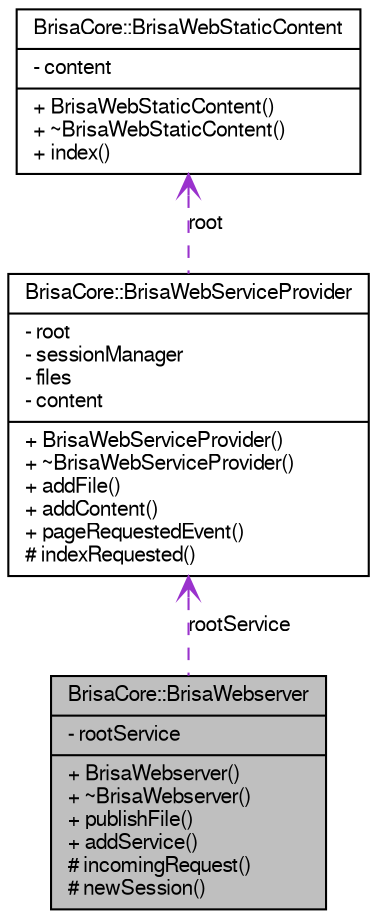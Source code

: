 digraph G
{
  bgcolor="transparent";
  edge [fontname="FreeSans",fontsize="10",labelfontname="FreeSans",labelfontsize="10"];
  node [fontname="FreeSans",fontsize="10",shape=record];
  Node1 [label="{BrisaCore::BrisaWebserver\n|- rootService\l|+ BrisaWebserver()\l+ ~BrisaWebserver()\l+ publishFile()\l+ addService()\l# incomingRequest()\l# newSession()\l}",height=0.2,width=0.4,color="black", fillcolor="grey75", style="filled" fontcolor="black"];
  Node2 -> Node1 [dir=back,color="darkorchid3",fontsize="10",style="dashed",label="rootService",arrowtail="open",fontname="FreeSans"];
  Node2 [label="{BrisaCore::BrisaWebServiceProvider\n|- root\l- sessionManager\l- files\l- content\l|+ BrisaWebServiceProvider()\l+ ~BrisaWebServiceProvider()\l+ addFile()\l+ addContent()\l+ pageRequestedEvent()\l# indexRequested()\l}",height=0.2,width=0.4,color="black",URL="$classBrisaCore_1_1BrisaWebServiceProvider.html",tooltip="The BrisaWebServiceProvider class works as web service manager for the web server..."];
  Node3 -> Node2 [dir=back,color="darkorchid3",fontsize="10",style="dashed",label="root",arrowtail="open",fontname="FreeSans"];
  Node3 [label="{BrisaCore::BrisaWebStaticContent\n|- content\l|+ BrisaWebStaticContent()\l+ ~BrisaWebStaticContent()\l+ index()\l}",height=0.2,width=0.4,color="black",URL="$classBrisaCore_1_1BrisaWebStaticContent.html",tooltip="The BrisaWebStaticContent class stores a QString into the web server."];
}

